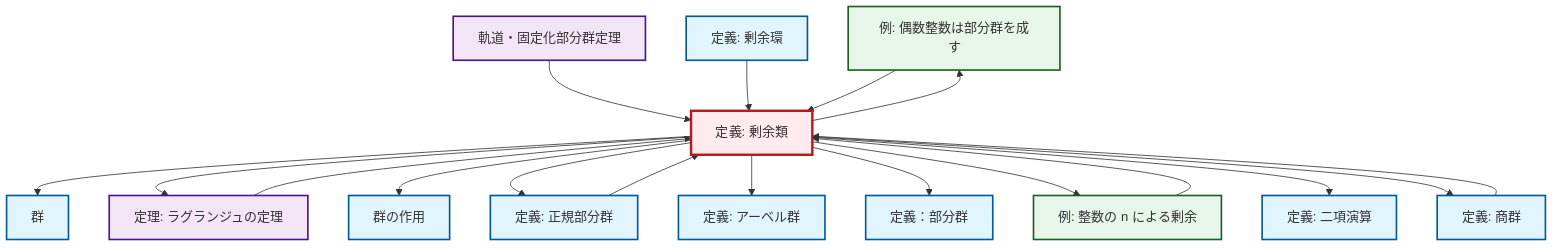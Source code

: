 graph TD
    classDef definition fill:#e1f5fe,stroke:#01579b,stroke-width:2px
    classDef theorem fill:#f3e5f5,stroke:#4a148c,stroke-width:2px
    classDef axiom fill:#fff3e0,stroke:#e65100,stroke-width:2px
    classDef example fill:#e8f5e9,stroke:#1b5e20,stroke-width:2px
    classDef current fill:#ffebee,stroke:#b71c1c,stroke-width:3px
    ex-even-integers-subgroup["例: 偶数整数は部分群を成す"]:::example
    def-binary-operation["定義: 二項演算"]:::definition
    def-coset["定義: 剰余類"]:::definition
    thm-lagrange["定理: ラグランジュの定理"]:::theorem
    def-quotient-ring["定義: 剰余環"]:::definition
    ex-quotient-integers-mod-n["例: 整数の n による剰余"]:::example
    thm-orbit-stabilizer["軌道・固定化部分群定理"]:::theorem
    def-group-action["群の作用"]:::definition
    def-subgroup["定義：部分群"]:::definition
    def-group["群"]:::definition
    def-abelian-group["定義: アーベル群"]:::definition
    def-normal-subgroup["定義: 正規部分群"]:::definition
    def-quotient-group["定義: 商群"]:::definition
    def-coset --> def-group
    def-coset --> thm-lagrange
    thm-orbit-stabilizer --> def-coset
    def-quotient-ring --> def-coset
    ex-quotient-integers-mod-n --> def-coset
    def-normal-subgroup --> def-coset
    def-quotient-group --> def-coset
    def-coset --> def-group-action
    def-coset --> def-normal-subgroup
    def-coset --> def-abelian-group
    def-coset --> ex-even-integers-subgroup
    def-coset --> def-subgroup
    ex-even-integers-subgroup --> def-coset
    thm-lagrange --> def-coset
    def-coset --> ex-quotient-integers-mod-n
    def-coset --> def-binary-operation
    def-coset --> def-quotient-group
    class def-coset current